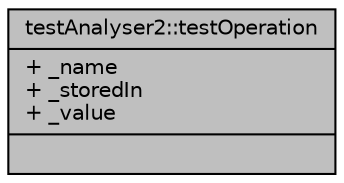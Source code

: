 digraph "testAnalyser2::testOperation"
{
 // INTERACTIVE_SVG=YES
 // LATEX_PDF_SIZE
  edge [fontname="Helvetica",fontsize="10",labelfontname="Helvetica",labelfontsize="10"];
  node [fontname="Helvetica",fontsize="10",shape=record];
  Node1 [label="{testAnalyser2::testOperation\n|+ _name\l+ _storedIn\l+ _value\l|}",height=0.2,width=0.4,color="black", fillcolor="grey75", style="filled", fontcolor="black",tooltip="An operation on a variable."];
}
